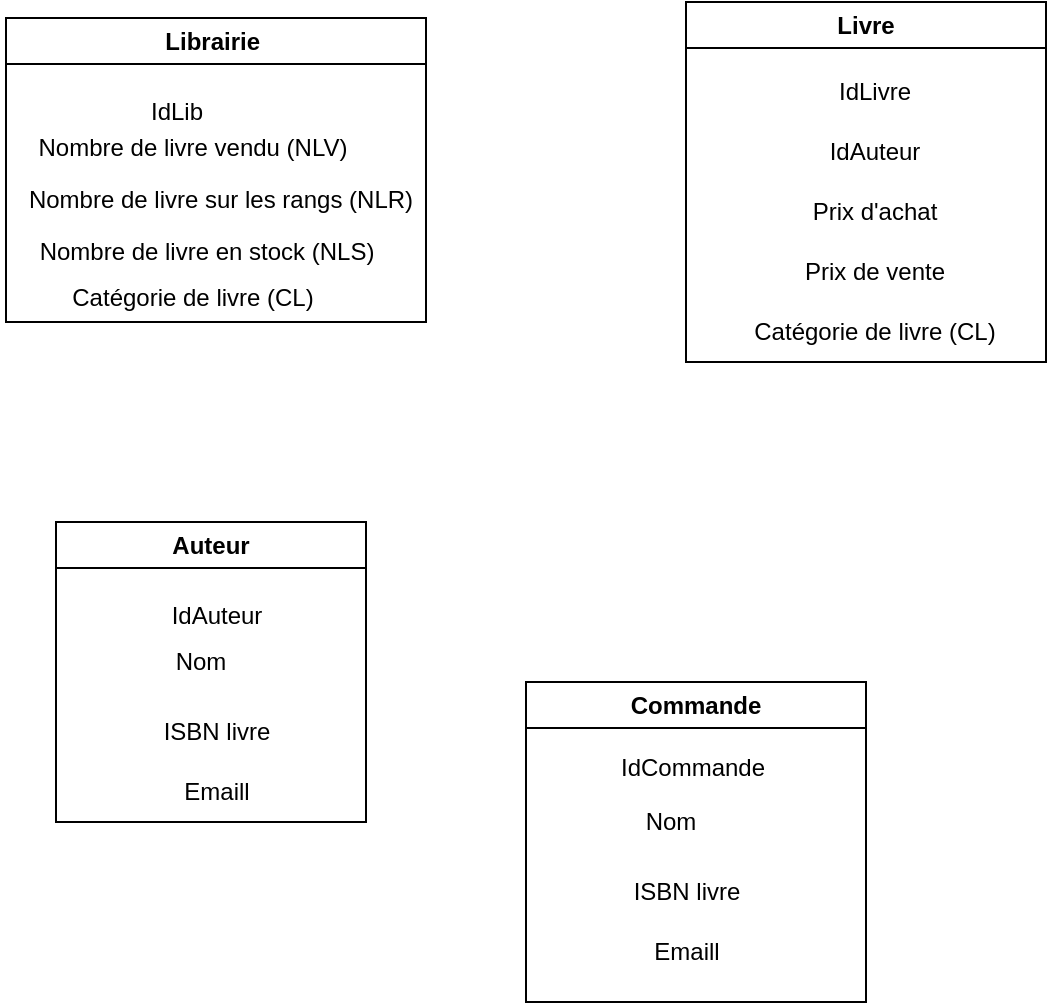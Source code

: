 <mxfile version="20.8.5" type="github">
  <diagram id="C5RBs43oDa-KdzZeNtuy" name="Page-1">
    <mxGraphModel dx="756" dy="440" grid="1" gridSize="10" guides="1" tooltips="1" connect="1" arrows="1" fold="1" page="1" pageScale="1" pageWidth="827" pageHeight="1169" math="0" shadow="0">
      <root>
        <mxCell id="WIyWlLk6GJQsqaUBKTNV-0" />
        <mxCell id="WIyWlLk6GJQsqaUBKTNV-1" parent="WIyWlLk6GJQsqaUBKTNV-0" />
        <mxCell id="kNG4grC75QlbrtCjjNvb-0" value="&lt;p class=&quot;MsoNormal&quot;&gt;Librairie&amp;nbsp;&lt;/p&gt;" style="swimlane;whiteSpace=wrap;html=1;" vertex="1" parent="WIyWlLk6GJQsqaUBKTNV-1">
          <mxGeometry x="30" y="18" width="210" height="152" as="geometry" />
        </mxCell>
        <mxCell id="kNG4grC75QlbrtCjjNvb-2" value="&lt;p class=&quot;MsoNormal&quot;&gt;Nombre de livre vendu (NLV)&lt;/p&gt;" style="text;html=1;align=center;verticalAlign=middle;resizable=0;points=[];autosize=1;strokeColor=none;fillColor=none;" vertex="1" parent="kNG4grC75QlbrtCjjNvb-0">
          <mxGeometry x="3" y="40" width="180" height="50" as="geometry" />
        </mxCell>
        <mxCell id="kNG4grC75QlbrtCjjNvb-1" value="&lt;p class=&quot;MsoNormal&quot;&gt;IdLib&lt;/p&gt;" style="text;html=1;align=center;verticalAlign=middle;resizable=0;points=[];autosize=1;strokeColor=none;fillColor=none;" vertex="1" parent="kNG4grC75QlbrtCjjNvb-0">
          <mxGeometry x="60" y="22" width="50" height="50" as="geometry" />
        </mxCell>
        <mxCell id="kNG4grC75QlbrtCjjNvb-4" value="&lt;p class=&quot;MsoNormal&quot;&gt;Nombre de livre en stock (NLS)&lt;/p&gt;" style="text;html=1;align=center;verticalAlign=middle;resizable=0;points=[];autosize=1;strokeColor=none;fillColor=none;" vertex="1" parent="kNG4grC75QlbrtCjjNvb-0">
          <mxGeometry x="5" y="92" width="190" height="50" as="geometry" />
        </mxCell>
        <mxCell id="kNG4grC75QlbrtCjjNvb-3" value="&lt;p class=&quot;MsoNormal&quot;&gt;Nombre de livre sur les rangs (NLR)&lt;/p&gt;" style="text;html=1;align=center;verticalAlign=middle;resizable=0;points=[];autosize=1;strokeColor=none;fillColor=none;" vertex="1" parent="kNG4grC75QlbrtCjjNvb-0">
          <mxGeometry x="-3" y="66" width="220" height="50" as="geometry" />
        </mxCell>
        <mxCell id="kNG4grC75QlbrtCjjNvb-5" value="&lt;p class=&quot;MsoNormal&quot;&gt;Catégorie de livre (CL)&lt;/p&gt;" style="text;html=1;align=center;verticalAlign=middle;resizable=0;points=[];autosize=1;strokeColor=none;fillColor=none;" vertex="1" parent="kNG4grC75QlbrtCjjNvb-0">
          <mxGeometry x="23" y="115" width="140" height="50" as="geometry" />
        </mxCell>
        <mxCell id="kNG4grC75QlbrtCjjNvb-6" value="Livre" style="swimlane;whiteSpace=wrap;html=1;" vertex="1" parent="WIyWlLk6GJQsqaUBKTNV-1">
          <mxGeometry x="370" y="10" width="180" height="180" as="geometry" />
        </mxCell>
        <mxCell id="kNG4grC75QlbrtCjjNvb-7" value="&lt;p class=&quot;MsoNormal&quot;&gt;IdAuteur&lt;/p&gt;" style="text;html=1;align=center;verticalAlign=middle;resizable=0;points=[];autosize=1;strokeColor=none;fillColor=none;" vertex="1" parent="kNG4grC75QlbrtCjjNvb-6">
          <mxGeometry x="59" y="50" width="70" height="50" as="geometry" />
        </mxCell>
        <mxCell id="kNG4grC75QlbrtCjjNvb-8" value="&lt;p class=&quot;MsoNormal&quot;&gt;IdLivre&lt;/p&gt;" style="text;html=1;align=center;verticalAlign=middle;resizable=0;points=[];autosize=1;strokeColor=none;fillColor=none;" vertex="1" parent="kNG4grC75QlbrtCjjNvb-6">
          <mxGeometry x="64" y="20" width="60" height="50" as="geometry" />
        </mxCell>
        <mxCell id="kNG4grC75QlbrtCjjNvb-9" value="&lt;p class=&quot;MsoNormal&quot;&gt;Prix de vente&lt;/p&gt;" style="text;html=1;align=center;verticalAlign=middle;resizable=0;points=[];autosize=1;strokeColor=none;fillColor=none;" vertex="1" parent="kNG4grC75QlbrtCjjNvb-6">
          <mxGeometry x="49" y="110" width="90" height="50" as="geometry" />
        </mxCell>
        <mxCell id="kNG4grC75QlbrtCjjNvb-10" value="&lt;p class=&quot;MsoNormal&quot;&gt;Prix d&#39;achat&lt;/p&gt;" style="text;html=1;align=center;verticalAlign=middle;resizable=0;points=[];autosize=1;strokeColor=none;fillColor=none;" vertex="1" parent="kNG4grC75QlbrtCjjNvb-6">
          <mxGeometry x="49" y="80" width="90" height="50" as="geometry" />
        </mxCell>
        <mxCell id="kNG4grC75QlbrtCjjNvb-11" value="&lt;p class=&quot;MsoNormal&quot;&gt;Catégorie de livre (CL)&lt;/p&gt;" style="text;html=1;align=center;verticalAlign=middle;resizable=0;points=[];autosize=1;strokeColor=none;fillColor=none;" vertex="1" parent="kNG4grC75QlbrtCjjNvb-6">
          <mxGeometry x="24" y="140" width="140" height="50" as="geometry" />
        </mxCell>
        <mxCell id="kNG4grC75QlbrtCjjNvb-12" value="Auteur" style="swimlane;whiteSpace=wrap;html=1;" vertex="1" parent="WIyWlLk6GJQsqaUBKTNV-1">
          <mxGeometry x="55" y="270" width="155" height="150" as="geometry" />
        </mxCell>
        <mxCell id="kNG4grC75QlbrtCjjNvb-13" value="&lt;p class=&quot;MsoNormal&quot;&gt;IdAuteur&lt;/p&gt;" style="text;html=1;align=center;verticalAlign=middle;resizable=0;points=[];autosize=1;strokeColor=none;fillColor=none;" vertex="1" parent="kNG4grC75QlbrtCjjNvb-12">
          <mxGeometry x="45" y="22" width="70" height="50" as="geometry" />
        </mxCell>
        <mxCell id="kNG4grC75QlbrtCjjNvb-15" value="&lt;p class=&quot;MsoNormal&quot;&gt;ISBN livre&lt;/p&gt;" style="text;html=1;align=center;verticalAlign=middle;resizable=0;points=[];autosize=1;strokeColor=none;fillColor=none;" vertex="1" parent="kNG4grC75QlbrtCjjNvb-12">
          <mxGeometry x="40" y="80" width="80" height="50" as="geometry" />
        </mxCell>
        <mxCell id="kNG4grC75QlbrtCjjNvb-16" value="&lt;p class=&quot;MsoNormal&quot;&gt;Nom&lt;/p&gt;" style="text;html=1;align=center;verticalAlign=middle;resizable=0;points=[];autosize=1;strokeColor=none;fillColor=none;" vertex="1" parent="kNG4grC75QlbrtCjjNvb-12">
          <mxGeometry x="47" y="45" width="50" height="50" as="geometry" />
        </mxCell>
        <mxCell id="kNG4grC75QlbrtCjjNvb-17" value="&lt;p class=&quot;MsoNormal&quot;&gt;Emaill&lt;/p&gt;" style="text;html=1;align=center;verticalAlign=middle;resizable=0;points=[];autosize=1;strokeColor=none;fillColor=none;" vertex="1" parent="kNG4grC75QlbrtCjjNvb-12">
          <mxGeometry x="50" y="110" width="60" height="50" as="geometry" />
        </mxCell>
        <mxCell id="kNG4grC75QlbrtCjjNvb-18" value="Commande" style="swimlane;whiteSpace=wrap;html=1;" vertex="1" parent="WIyWlLk6GJQsqaUBKTNV-1">
          <mxGeometry x="290" y="350" width="170" height="160" as="geometry" />
        </mxCell>
        <mxCell id="kNG4grC75QlbrtCjjNvb-19" value="&lt;p class=&quot;MsoNormal&quot;&gt;IdCommande&lt;/p&gt;" style="text;html=1;align=center;verticalAlign=middle;resizable=0;points=[];autosize=1;strokeColor=none;fillColor=none;" vertex="1" parent="kNG4grC75QlbrtCjjNvb-18">
          <mxGeometry x="33" y="18" width="100" height="50" as="geometry" />
        </mxCell>
        <mxCell id="kNG4grC75QlbrtCjjNvb-20" value="&lt;p class=&quot;MsoNormal&quot;&gt;ISBN livre&lt;/p&gt;" style="text;html=1;align=center;verticalAlign=middle;resizable=0;points=[];autosize=1;strokeColor=none;fillColor=none;" vertex="1" parent="kNG4grC75QlbrtCjjNvb-18">
          <mxGeometry x="40" y="80" width="80" height="50" as="geometry" />
        </mxCell>
        <mxCell id="kNG4grC75QlbrtCjjNvb-21" value="&lt;p class=&quot;MsoNormal&quot;&gt;Nom&lt;/p&gt;" style="text;html=1;align=center;verticalAlign=middle;resizable=0;points=[];autosize=1;strokeColor=none;fillColor=none;" vertex="1" parent="kNG4grC75QlbrtCjjNvb-18">
          <mxGeometry x="47" y="45" width="50" height="50" as="geometry" />
        </mxCell>
        <mxCell id="kNG4grC75QlbrtCjjNvb-22" value="&lt;p class=&quot;MsoNormal&quot;&gt;Emaill&lt;/p&gt;" style="text;html=1;align=center;verticalAlign=middle;resizable=0;points=[];autosize=1;strokeColor=none;fillColor=none;" vertex="1" parent="kNG4grC75QlbrtCjjNvb-18">
          <mxGeometry x="50" y="110" width="60" height="50" as="geometry" />
        </mxCell>
      </root>
    </mxGraphModel>
  </diagram>
</mxfile>
